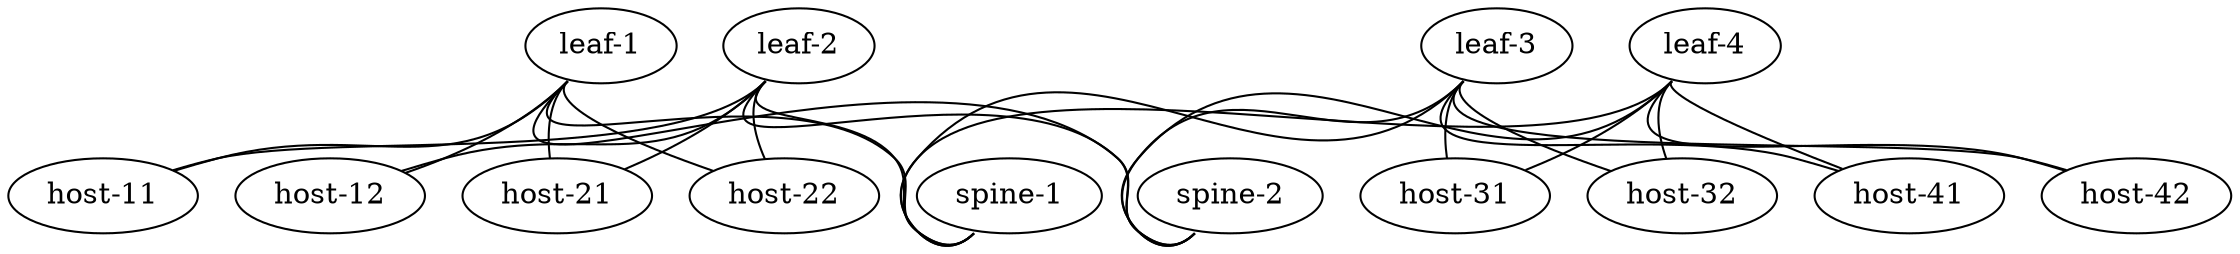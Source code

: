 
graph dc {
   "spine-1"   [os="CumulusCommunity/cumulus-vx" function="spine" memory="512" config="./helper_scripts/config_switch.sh"]
   "spine-2"   [os="CumulusCommunity/cumulus-vx" function="spine" memory="512" config="./helper_scripts/config_switch.sh"]

   "leaf-1"   [os="CumulusCommunity/cumulus-vx" function="leaf" memory="512"  config="./helper_scripts/config_switch.sh"]
   "leaf-2"   [os="CumulusCommunity/cumulus-vx" function="leaf" memory="512"  config="./helper_scripts/config_switch.sh"]
   "leaf-3"   [os="CumulusCommunity/cumulus-vx" function="leaf" memory="512"  config="./helper_scripts/config_switch.sh"]
   "leaf-4"   [os="CumulusCommunity/cumulus-vx" function="leaf" memory="512"  config="./helper_scripts/config_switch.sh"]

    "host-11"    [os="boxcutter/ubuntu1604" function="host"  memory="512" config="./helper_scripts/config_server.sh"]
    "host-12"    [os="boxcutter/ubuntu1604" function="host"  memory="512" config="./helper_scripts/config_server.sh"]
    "host-21"    [os="boxcutter/ubuntu1604" function="host"  memory="512" config="./helper_scripts/config_server.sh"]
    "host-22"    [os="boxcutter/ubuntu1604" function="host"  memory="512" config="./helper_scripts/config_server.sh"]
    "host-31"    [os="boxcutter/ubuntu1604" function="host"  memory="512" config="./helper_scripts/config_server.sh"]
    "host-32"    [os="boxcutter/ubuntu1604" function="host"  memory="512" config="./helper_scripts/config_server.sh"]
    "host-41"    [os="boxcutter/ubuntu1604" function="host"  memory="512" config="./helper_scripts/config_server.sh"]
    "host-42"    [os="boxcutter/ubuntu1604" function="host"  memory="512" config="./helper_scripts/config_server.sh"]

    "leaf-1":"swp1" -- "spine-1":"swp1"
    "leaf-1":"swp2" -- "spine-2":"swp1"
    "leaf-1":"swp3" -- "host-11":"eth1"
    "leaf-1":"swp4" -- "host-12":"eth1"
    "leaf-1":"swp5" -- "host-21":"eth1"
    "leaf-1":"swp6" -- "host-22":"eth1"

    "leaf-2":"swp1" -- "spine-1":"swp2"
    "leaf-2":"swp2" -- "spine-2":"swp2"
    "leaf-2":"swp3" -- "host-11":"eth2"
    "leaf-2":"swp4" -- "host-12":"eth2"
    "leaf-2":"swp5" -- "host-21":"eth2"
    "leaf-2":"swp6" -- "host-22":"eth2"

    "leaf-3":"swp1" -- "spine-1":"swp3"
    "leaf-3":"swp2" -- "spine-2":"swp3"
    "leaf-3":"swp3" -- "host-31":"eth1"
    "leaf-3":"swp4" -- "host-32":"eth1"
    "leaf-3":"swp5" -- "host-41":"eth1"
    "leaf-3":"swp6" -- "host-42":"eth1"

    "leaf-4":"swp1" -- "spine-1":"swp4"
    "leaf-4":"swp2" -- "spine-2":"swp4"
    "leaf-4":"swp3" -- "host-31":"eth2"
    "leaf-4":"swp4" -- "host-32":"eth2"
    "leaf-4":"swp5" -- "host-41":"eth2"
    "leaf-4":"swp6" -- "host-42":"eth2"
}
